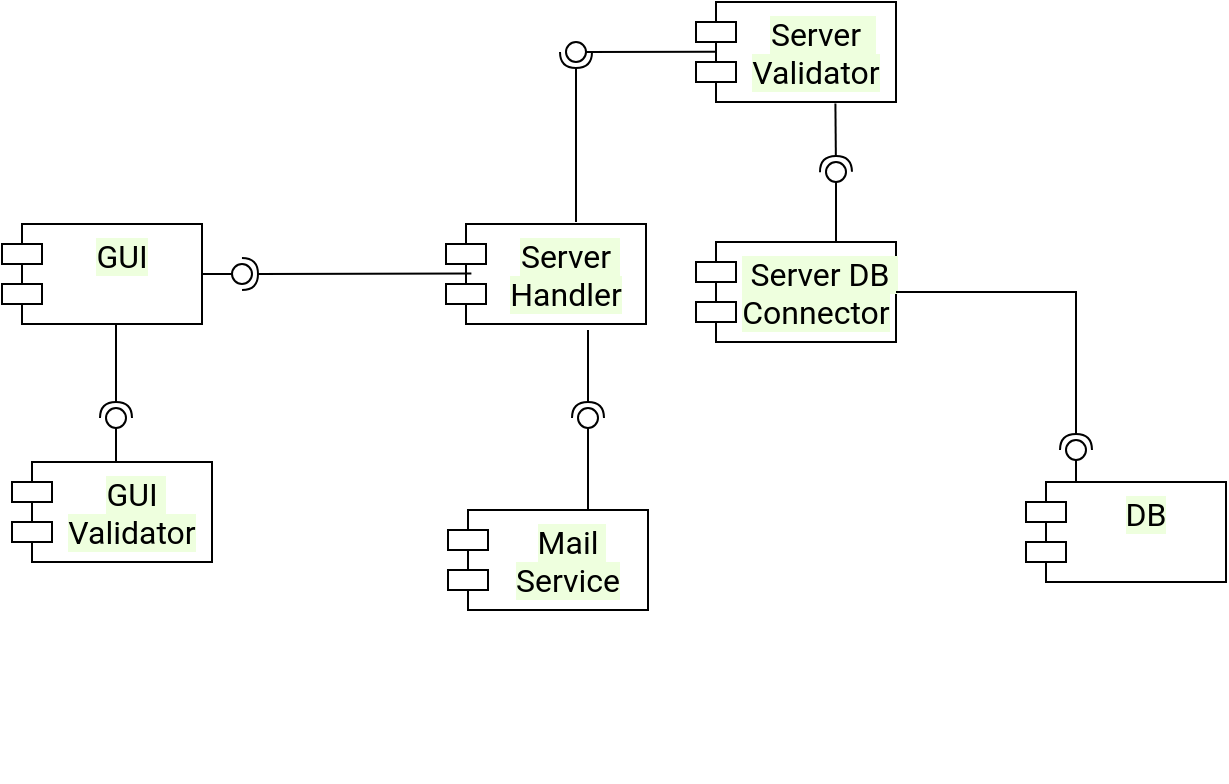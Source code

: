 <mxfile version="24.0.0" type="device">
  <diagram name="Page-1" id="5f0bae14-7c28-e335-631c-24af17079c00">
    <mxGraphModel dx="890" dy="390" grid="1" gridSize="10" guides="1" tooltips="1" connect="1" arrows="1" fold="1" page="1" pageScale="1" pageWidth="1100" pageHeight="850" background="none" math="0" shadow="0">
      <root>
        <mxCell id="0" />
        <mxCell id="1" parent="0" />
        <mxCell id="rn1lCd8nrOJlPFs5m_RR-1" value="&lt;span style=&quot;font-family: Roboto, -apple-system, BlinkMacSystemFont, &amp;quot;Apple Color Emoji&amp;quot;, &amp;quot;Segoe UI&amp;quot;, Oxygen, Ubuntu, Cantarell, &amp;quot;Fira Sans&amp;quot;, &amp;quot;Droid Sans&amp;quot;, &amp;quot;Helvetica Neue&amp;quot;, sans-serif; font-size: 16px; text-align: start; white-space-collapse: preserve; background-color: rgb(238, 255, 222);&quot;&gt;GUI Validator&lt;/span&gt;" style="shape=module;align=left;spacingLeft=20;align=center;verticalAlign=top;whiteSpace=wrap;html=1;" vertex="1" parent="1">
          <mxGeometry x="18" y="440" width="100" height="50" as="geometry" />
        </mxCell>
        <mxCell id="rn1lCd8nrOJlPFs5m_RR-2" value="&lt;span style=&quot;font-family: Roboto, -apple-system, BlinkMacSystemFont, &amp;quot;Apple Color Emoji&amp;quot;, &amp;quot;Segoe UI&amp;quot;, Oxygen, Ubuntu, Cantarell, &amp;quot;Fira Sans&amp;quot;, &amp;quot;Droid Sans&amp;quot;, &amp;quot;Helvetica Neue&amp;quot;, sans-serif; font-size: 16px; text-align: start; white-space-collapse: preserve; background-color: rgb(238, 255, 222);&quot;&gt;Mail Service&lt;/span&gt;" style="shape=module;align=left;spacingLeft=20;align=center;verticalAlign=top;whiteSpace=wrap;html=1;" vertex="1" parent="1">
          <mxGeometry x="236" y="464" width="100" height="50" as="geometry" />
        </mxCell>
        <mxCell id="rn1lCd8nrOJlPFs5m_RR-3" value="&lt;span style=&quot;font-family: Roboto, -apple-system, BlinkMacSystemFont, &amp;quot;Apple Color Emoji&amp;quot;, &amp;quot;Segoe UI&amp;quot;, Oxygen, Ubuntu, Cantarell, &amp;quot;Fira Sans&amp;quot;, &amp;quot;Droid Sans&amp;quot;, &amp;quot;Helvetica Neue&amp;quot;, sans-serif; font-size: 16px; text-align: start; white-space-collapse: preserve; background-color: rgb(238, 255, 222);&quot;&gt;DB&lt;/span&gt;" style="shape=module;align=left;spacingLeft=20;align=center;verticalAlign=top;whiteSpace=wrap;html=1;" vertex="1" parent="1">
          <mxGeometry x="525" y="450" width="100" height="50" as="geometry" />
        </mxCell>
        <mxCell id="rn1lCd8nrOJlPFs5m_RR-4" value="&lt;span style=&quot;font-family: Roboto, -apple-system, BlinkMacSystemFont, &amp;quot;Apple Color Emoji&amp;quot;, &amp;quot;Segoe UI&amp;quot;, Oxygen, Ubuntu, Cantarell, &amp;quot;Fira Sans&amp;quot;, &amp;quot;Droid Sans&amp;quot;, &amp;quot;Helvetica Neue&amp;quot;, sans-serif; font-size: 16px; text-align: start; white-space-collapse: preserve; background-color: rgb(238, 255, 222);&quot;&gt; Server DB Connector&lt;/span&gt;" style="shape=module;align=left;spacingLeft=20;align=center;verticalAlign=top;whiteSpace=wrap;html=1;" vertex="1" parent="1">
          <mxGeometry x="360" y="330" width="100" height="50" as="geometry" />
        </mxCell>
        <mxCell id="rn1lCd8nrOJlPFs5m_RR-5" value="&lt;span style=&quot;font-family: Roboto, -apple-system, BlinkMacSystemFont, &amp;quot;Apple Color Emoji&amp;quot;, &amp;quot;Segoe UI&amp;quot;, Oxygen, Ubuntu, Cantarell, &amp;quot;Fira Sans&amp;quot;, &amp;quot;Droid Sans&amp;quot;, &amp;quot;Helvetica Neue&amp;quot;, sans-serif; font-size: 16px; text-align: start; white-space-collapse: preserve; background-color: rgb(238, 255, 222);&quot;&gt;Server Handler&lt;/span&gt;" style="shape=module;align=left;spacingLeft=20;align=center;verticalAlign=top;whiteSpace=wrap;html=1;" vertex="1" parent="1">
          <mxGeometry x="235" y="321" width="100" height="50" as="geometry" />
        </mxCell>
        <mxCell id="rn1lCd8nrOJlPFs5m_RR-10" value="&lt;span style=&quot;font-family: Roboto, -apple-system, BlinkMacSystemFont, &amp;quot;Apple Color Emoji&amp;quot;, &amp;quot;Segoe UI&amp;quot;, Oxygen, Ubuntu, Cantarell, &amp;quot;Fira Sans&amp;quot;, &amp;quot;Droid Sans&amp;quot;, &amp;quot;Helvetica Neue&amp;quot;, sans-serif; font-size: 16px; text-align: start; white-space-collapse: preserve; background-color: rgb(238, 255, 222);&quot;&gt;GUI&lt;/span&gt;" style="shape=module;align=left;spacingLeft=20;align=center;verticalAlign=top;whiteSpace=wrap;html=1;" vertex="1" parent="1">
          <mxGeometry x="13" y="321" width="100" height="50" as="geometry" />
        </mxCell>
        <mxCell id="rn1lCd8nrOJlPFs5m_RR-22" value="" style="ellipse;whiteSpace=wrap;html=1;align=center;aspect=fixed;fillColor=none;strokeColor=none;resizable=0;perimeter=centerPerimeter;rotatable=0;allowArrows=0;points=[];outlineConnect=1;" vertex="1" parent="1">
          <mxGeometry x="215" y="590" width="10" height="10" as="geometry" />
        </mxCell>
        <mxCell id="rn1lCd8nrOJlPFs5m_RR-28" value="" style="rounded=0;orthogonalLoop=1;jettySize=auto;html=1;endArrow=halfCircle;endFill=0;endSize=6;strokeWidth=1;sketch=0;exitX=1;exitY=0.5;exitDx=0;exitDy=0;" edge="1" target="rn1lCd8nrOJlPFs5m_RR-30" parent="1" source="rn1lCd8nrOJlPFs5m_RR-4">
          <mxGeometry relative="1" as="geometry">
            <mxPoint x="570" y="434" as="sourcePoint" />
            <Array as="points">
              <mxPoint x="550" y="355" />
            </Array>
          </mxGeometry>
        </mxCell>
        <mxCell id="rn1lCd8nrOJlPFs5m_RR-29" value="" style="rounded=0;orthogonalLoop=1;jettySize=auto;html=1;endArrow=oval;endFill=0;sketch=0;sourcePerimeterSpacing=0;targetPerimeterSpacing=0;endSize=10;exitX=0.25;exitY=0;exitDx=0;exitDy=0;" edge="1" target="rn1lCd8nrOJlPFs5m_RR-30" parent="1" source="rn1lCd8nrOJlPFs5m_RR-3">
          <mxGeometry relative="1" as="geometry">
            <mxPoint x="570" y="450" as="sourcePoint" />
          </mxGeometry>
        </mxCell>
        <mxCell id="rn1lCd8nrOJlPFs5m_RR-30" value="" style="ellipse;whiteSpace=wrap;html=1;align=center;aspect=fixed;fillColor=none;strokeColor=none;resizable=0;perimeter=centerPerimeter;rotatable=0;allowArrows=0;points=[];outlineConnect=1;" vertex="1" parent="1">
          <mxGeometry x="545" y="429" width="10" height="10" as="geometry" />
        </mxCell>
        <mxCell id="rn1lCd8nrOJlPFs5m_RR-31" value="&lt;span style=&quot;font-family: Roboto, -apple-system, BlinkMacSystemFont, &amp;quot;Apple Color Emoji&amp;quot;, &amp;quot;Segoe UI&amp;quot;, Oxygen, Ubuntu, Cantarell, &amp;quot;Fira Sans&amp;quot;, &amp;quot;Droid Sans&amp;quot;, &amp;quot;Helvetica Neue&amp;quot;, sans-serif; font-size: 16px; text-align: start; white-space-collapse: preserve; background-color: rgb(238, 255, 222);&quot;&gt;Server  Validator&lt;/span&gt;" style="shape=module;align=left;spacingLeft=20;align=center;verticalAlign=top;whiteSpace=wrap;html=1;" vertex="1" parent="1">
          <mxGeometry x="360" y="210" width="100" height="50" as="geometry" />
        </mxCell>
        <mxCell id="rn1lCd8nrOJlPFs5m_RR-44" value="" style="rounded=0;orthogonalLoop=1;jettySize=auto;html=1;endArrow=halfCircle;endFill=0;endSize=6;strokeWidth=1;sketch=0;" edge="1" target="rn1lCd8nrOJlPFs5m_RR-46" parent="1">
          <mxGeometry relative="1" as="geometry">
            <mxPoint x="306" y="374" as="sourcePoint" />
          </mxGeometry>
        </mxCell>
        <mxCell id="rn1lCd8nrOJlPFs5m_RR-45" value="" style="rounded=0;orthogonalLoop=1;jettySize=auto;html=1;endArrow=oval;endFill=0;sketch=0;sourcePerimeterSpacing=0;targetPerimeterSpacing=0;endSize=10;" edge="1" target="rn1lCd8nrOJlPFs5m_RR-46" parent="1">
          <mxGeometry relative="1" as="geometry">
            <mxPoint x="306" y="464" as="sourcePoint" />
          </mxGeometry>
        </mxCell>
        <mxCell id="rn1lCd8nrOJlPFs5m_RR-46" value="" style="ellipse;whiteSpace=wrap;html=1;align=center;aspect=fixed;fillColor=none;strokeColor=none;resizable=0;perimeter=centerPerimeter;rotatable=0;allowArrows=0;points=[];outlineConnect=1;" vertex="1" parent="1">
          <mxGeometry x="301" y="413" width="10" height="10" as="geometry" />
        </mxCell>
        <mxCell id="rn1lCd8nrOJlPFs5m_RR-50" value="" style="rounded=0;orthogonalLoop=1;jettySize=auto;html=1;endArrow=halfCircle;endFill=0;endSize=6;strokeWidth=1;sketch=0;exitX=0.697;exitY=1.015;exitDx=0;exitDy=0;exitPerimeter=0;" edge="1" target="rn1lCd8nrOJlPFs5m_RR-52" parent="1" source="rn1lCd8nrOJlPFs5m_RR-31">
          <mxGeometry relative="1" as="geometry">
            <mxPoint x="450" y="295" as="sourcePoint" />
          </mxGeometry>
        </mxCell>
        <mxCell id="rn1lCd8nrOJlPFs5m_RR-51" value="" style="rounded=0;orthogonalLoop=1;jettySize=auto;html=1;endArrow=oval;endFill=0;sketch=0;sourcePerimeterSpacing=0;targetPerimeterSpacing=0;endSize=10;exitX=0.7;exitY=0;exitDx=0;exitDy=0;exitPerimeter=0;" edge="1" target="rn1lCd8nrOJlPFs5m_RR-52" parent="1" source="rn1lCd8nrOJlPFs5m_RR-4">
          <mxGeometry relative="1" as="geometry">
            <mxPoint x="410" y="295" as="sourcePoint" />
          </mxGeometry>
        </mxCell>
        <mxCell id="rn1lCd8nrOJlPFs5m_RR-52" value="" style="ellipse;whiteSpace=wrap;html=1;align=center;aspect=fixed;fillColor=none;strokeColor=none;resizable=0;perimeter=centerPerimeter;rotatable=0;allowArrows=0;points=[];outlineConnect=1;" vertex="1" parent="1">
          <mxGeometry x="425" y="290" width="10" height="10" as="geometry" />
        </mxCell>
        <mxCell id="rn1lCd8nrOJlPFs5m_RR-56" value="" style="rounded=0;orthogonalLoop=1;jettySize=auto;html=1;endArrow=halfCircle;endFill=0;endSize=6;strokeWidth=1;sketch=0;" edge="1" target="rn1lCd8nrOJlPFs5m_RR-58" parent="1">
          <mxGeometry relative="1" as="geometry">
            <mxPoint x="300" y="320" as="sourcePoint" />
          </mxGeometry>
        </mxCell>
        <mxCell id="rn1lCd8nrOJlPFs5m_RR-57" value="" style="rounded=0;orthogonalLoop=1;jettySize=auto;html=1;endArrow=oval;endFill=0;sketch=0;sourcePerimeterSpacing=0;targetPerimeterSpacing=0;endSize=10;exitX=0.096;exitY=0.497;exitDx=0;exitDy=0;exitPerimeter=0;" edge="1" target="rn1lCd8nrOJlPFs5m_RR-58" parent="1" source="rn1lCd8nrOJlPFs5m_RR-31">
          <mxGeometry relative="1" as="geometry">
            <mxPoint x="280" y="235" as="sourcePoint" />
          </mxGeometry>
        </mxCell>
        <mxCell id="rn1lCd8nrOJlPFs5m_RR-58" value="" style="ellipse;whiteSpace=wrap;html=1;align=center;aspect=fixed;fillColor=none;strokeColor=none;resizable=0;perimeter=centerPerimeter;rotatable=0;allowArrows=0;points=[];outlineConnect=1;" vertex="1" parent="1">
          <mxGeometry x="295" y="230" width="10" height="10" as="geometry" />
        </mxCell>
        <mxCell id="rn1lCd8nrOJlPFs5m_RR-59" value="" style="rounded=0;orthogonalLoop=1;jettySize=auto;html=1;endArrow=halfCircle;endFill=0;endSize=6;strokeWidth=1;sketch=0;exitX=0.57;exitY=1;exitDx=0;exitDy=0;exitPerimeter=0;" edge="1" target="rn1lCd8nrOJlPFs5m_RR-61" parent="1" source="rn1lCd8nrOJlPFs5m_RR-10">
          <mxGeometry relative="1" as="geometry">
            <mxPoint x="90" y="418" as="sourcePoint" />
          </mxGeometry>
        </mxCell>
        <mxCell id="rn1lCd8nrOJlPFs5m_RR-60" value="" style="rounded=0;orthogonalLoop=1;jettySize=auto;html=1;endArrow=oval;endFill=0;sketch=0;sourcePerimeterSpacing=0;targetPerimeterSpacing=0;endSize=10;" edge="1" target="rn1lCd8nrOJlPFs5m_RR-61" parent="1">
          <mxGeometry relative="1" as="geometry">
            <mxPoint x="70" y="440" as="sourcePoint" />
          </mxGeometry>
        </mxCell>
        <mxCell id="rn1lCd8nrOJlPFs5m_RR-61" value="" style="ellipse;whiteSpace=wrap;html=1;align=center;aspect=fixed;fillColor=none;strokeColor=none;resizable=0;perimeter=centerPerimeter;rotatable=0;allowArrows=0;points=[];outlineConnect=1;" vertex="1" parent="1">
          <mxGeometry x="65" y="413" width="10" height="10" as="geometry" />
        </mxCell>
        <mxCell id="rn1lCd8nrOJlPFs5m_RR-62" value="" style="rounded=0;orthogonalLoop=1;jettySize=auto;html=1;endArrow=halfCircle;endFill=0;endSize=6;strokeWidth=1;sketch=0;exitX=0.127;exitY=0.494;exitDx=0;exitDy=0;exitPerimeter=0;" edge="1" target="rn1lCd8nrOJlPFs5m_RR-64" parent="1" source="rn1lCd8nrOJlPFs5m_RR-5">
          <mxGeometry relative="1" as="geometry">
            <mxPoint x="153" y="346" as="sourcePoint" />
          </mxGeometry>
        </mxCell>
        <mxCell id="rn1lCd8nrOJlPFs5m_RR-63" value="" style="rounded=0;orthogonalLoop=1;jettySize=auto;html=1;endArrow=oval;endFill=0;sketch=0;sourcePerimeterSpacing=0;targetPerimeterSpacing=0;endSize=10;" edge="1" target="rn1lCd8nrOJlPFs5m_RR-64" parent="1">
          <mxGeometry relative="1" as="geometry">
            <mxPoint x="113" y="346" as="sourcePoint" />
          </mxGeometry>
        </mxCell>
        <mxCell id="rn1lCd8nrOJlPFs5m_RR-64" value="" style="ellipse;whiteSpace=wrap;html=1;align=center;aspect=fixed;fillColor=none;strokeColor=none;resizable=0;perimeter=centerPerimeter;rotatable=0;allowArrows=0;points=[];outlineConnect=1;" vertex="1" parent="1">
          <mxGeometry x="128" y="341" width="10" height="10" as="geometry" />
        </mxCell>
      </root>
    </mxGraphModel>
  </diagram>
</mxfile>
